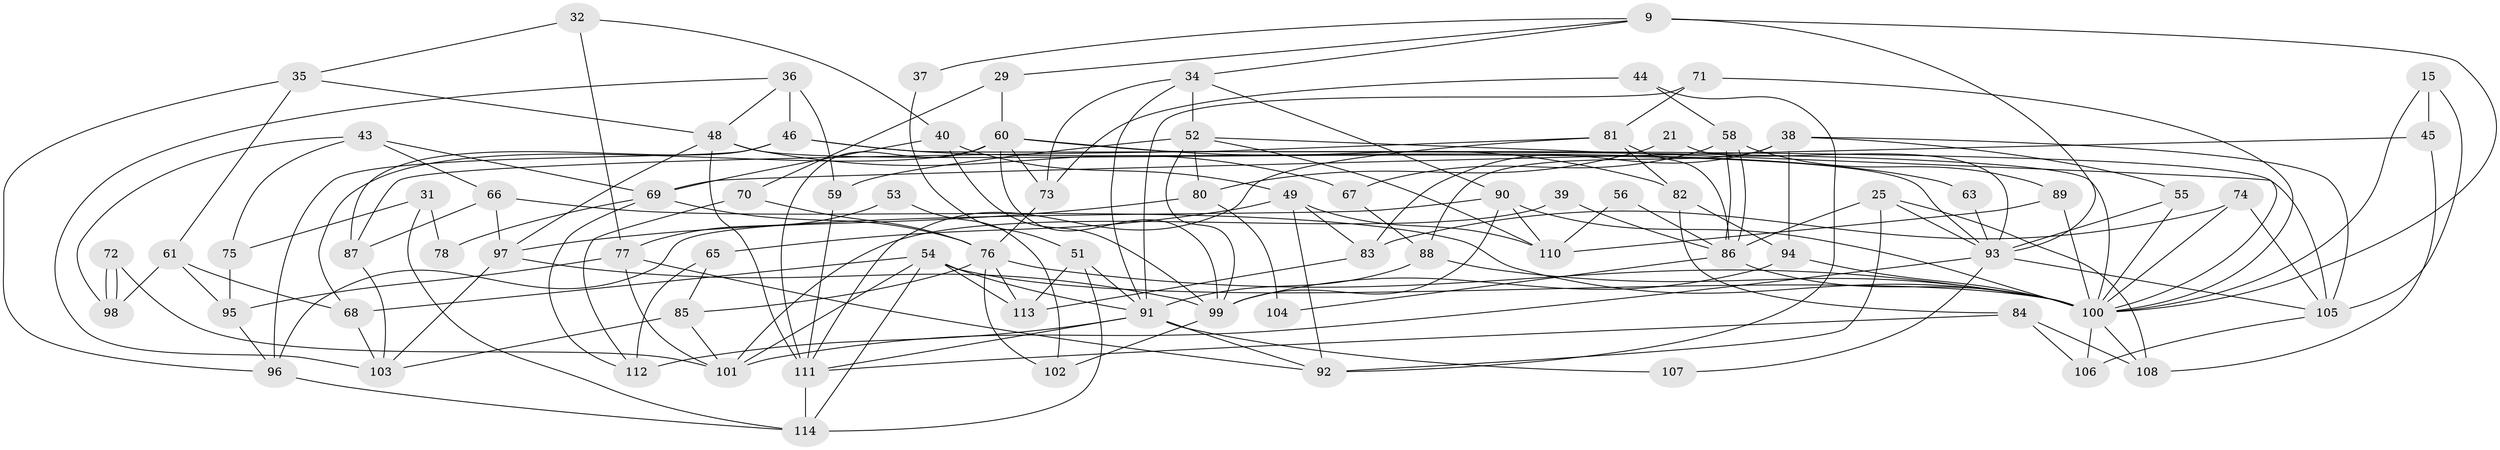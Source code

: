 // original degree distribution, {3: 0.2807017543859649, 4: 0.32456140350877194, 2: 0.11403508771929824, 6: 0.07894736842105263, 5: 0.14912280701754385, 8: 0.02631578947368421, 7: 0.017543859649122806, 9: 0.008771929824561403}
// Generated by graph-tools (version 1.1) at 2025/53/03/04/25 21:53:11]
// undirected, 79 vertices, 173 edges
graph export_dot {
graph [start="1"]
  node [color=gray90,style=filled];
  9;
  15;
  21;
  25;
  29;
  31;
  32;
  34;
  35;
  36 [super="+26"];
  37;
  38 [super="+5"];
  39;
  40;
  43;
  44;
  45;
  46;
  48;
  49 [super="+24"];
  51;
  52 [super="+19+3"];
  53;
  54 [super="+10+16"];
  55;
  56;
  58;
  59;
  60 [super="+28"];
  61;
  63;
  65 [super="+13"];
  66;
  67;
  68;
  69 [super="+7"];
  70;
  71;
  72;
  73 [super="+17"];
  74 [super="+4"];
  75;
  76 [super="+33"];
  77;
  78;
  80;
  81 [super="+57"];
  82 [super="+18"];
  83;
  84;
  85;
  86 [super="+50"];
  87;
  88;
  89;
  90;
  91 [super="+20+11"];
  92;
  93 [super="+30"];
  94 [super="+22"];
  95;
  96 [super="+27"];
  97;
  98;
  99;
  100 [super="+1+2+14+64"];
  101 [super="+79"];
  102;
  103;
  104;
  105 [super="+23+8"];
  106;
  107;
  108 [super="+12"];
  110;
  111 [super="+109+47"];
  112;
  113;
  114;
  9 -- 93;
  9 -- 29;
  9 -- 34;
  9 -- 37;
  9 -- 100 [weight=2];
  15 -- 45;
  15 -- 105;
  15 -- 100;
  21 -- 93;
  21 -- 80;
  25 -- 108;
  25 -- 93;
  25 -- 86;
  25 -- 92;
  29 -- 60;
  29 -- 70;
  31 -- 114;
  31 -- 75;
  31 -- 78;
  32 -- 40;
  32 -- 77;
  32 -- 35;
  34 -- 90;
  34 -- 73;
  34 -- 52;
  34 -- 91;
  35 -- 48;
  35 -- 61;
  35 -- 96;
  36 -- 103;
  36 -- 46 [weight=2];
  36 -- 48;
  36 -- 59;
  37 -- 51;
  38 -- 88;
  38 -- 94;
  38 -- 105;
  38 -- 83;
  38 -- 55;
  39 -- 101;
  39 -- 86;
  40 -- 99;
  40 -- 69;
  40 -- 49;
  43 -- 66;
  43 -- 98;
  43 -- 75;
  43 -- 69;
  44 -- 58;
  44 -- 92;
  44 -- 73;
  45 -- 69;
  45 -- 108 [weight=2];
  46 -- 63;
  46 -- 87;
  46 -- 105 [weight=3];
  46 -- 96;
  48 -- 67;
  48 -- 93;
  48 -- 97;
  48 -- 111;
  49 -- 110;
  49 -- 92;
  49 -- 83;
  49 -- 65;
  51 -- 114;
  51 -- 91 [weight=2];
  51 -- 113;
  52 -- 99 [weight=2];
  52 -- 80;
  52 -- 59;
  52 -- 100;
  52 -- 110;
  53 -- 102;
  53 -- 77;
  54 -- 101 [weight=2];
  54 -- 68;
  54 -- 113;
  54 -- 114;
  54 -- 100;
  54 -- 91 [weight=2];
  55 -- 93;
  55 -- 100;
  56 -- 110;
  56 -- 86;
  58 -- 86;
  58 -- 86;
  58 -- 67;
  58 -- 89;
  59 -- 111;
  60 -- 68;
  60 -- 100 [weight=2];
  60 -- 99;
  60 -- 111 [weight=3];
  60 -- 73;
  60 -- 82;
  61 -- 68;
  61 -- 95;
  61 -- 98;
  63 -- 93;
  65 -- 112;
  65 -- 85;
  66 -- 87;
  66 -- 97;
  66 -- 100;
  67 -- 88;
  68 -- 103;
  69 -- 76 [weight=2];
  69 -- 112;
  69 -- 78;
  70 -- 112;
  70 -- 76;
  71 -- 81;
  71 -- 100;
  71 -- 91;
  72 -- 98;
  72 -- 98;
  72 -- 101;
  73 -- 76;
  74 -- 83;
  74 -- 105;
  74 -- 100 [weight=3];
  75 -- 95;
  76 -- 113;
  76 -- 102;
  76 -- 85;
  76 -- 100;
  77 -- 92;
  77 -- 95;
  77 -- 101;
  80 -- 97;
  80 -- 104;
  81 -- 111;
  81 -- 82 [weight=2];
  81 -- 86;
  81 -- 87;
  82 -- 84;
  82 -- 94;
  83 -- 113;
  84 -- 111;
  84 -- 106;
  84 -- 108;
  85 -- 101;
  85 -- 103;
  86 -- 100;
  86 -- 104;
  87 -- 103;
  88 -- 91;
  88 -- 100;
  89 -- 110;
  89 -- 100;
  90 -- 99;
  90 -- 110;
  90 -- 100;
  90 -- 96;
  91 -- 92;
  91 -- 112 [weight=2];
  91 -- 107;
  91 -- 111;
  93 -- 101;
  93 -- 107;
  93 -- 105 [weight=2];
  94 -- 99;
  94 -- 100 [weight=2];
  95 -- 96;
  96 -- 114;
  97 -- 99;
  97 -- 103;
  99 -- 102;
  100 -- 108;
  100 -- 106;
  105 -- 106;
  111 -- 114;
}
